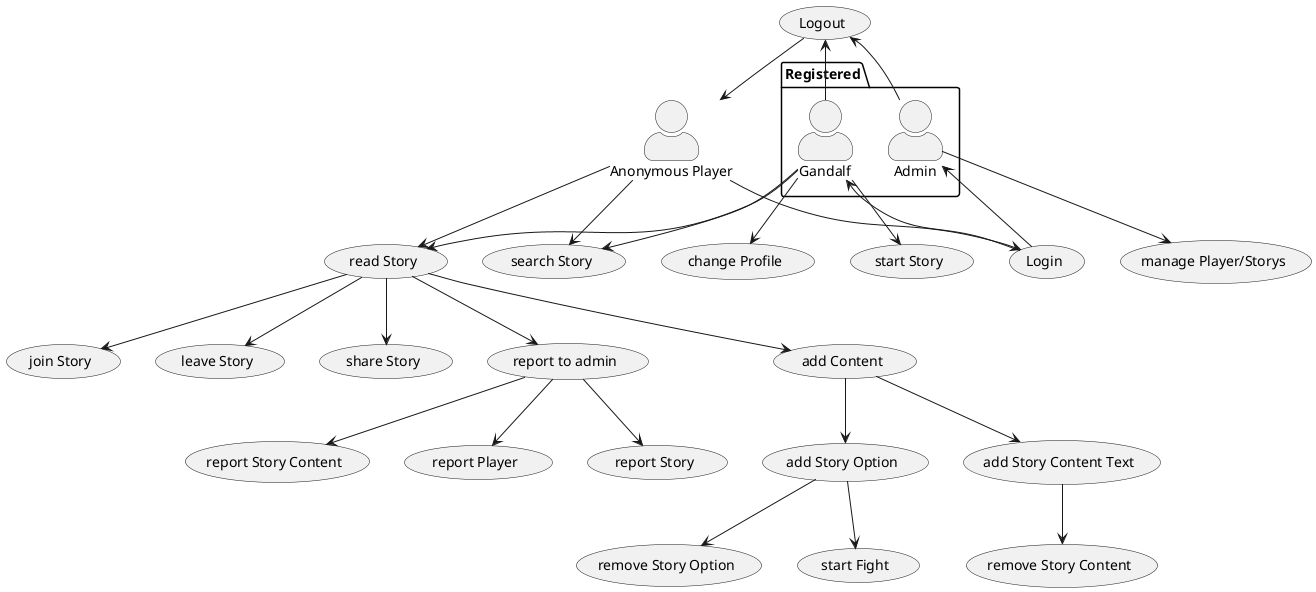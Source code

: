 @startuml
'https://plantuml.com/en/use-case-diagram
'left to right direction
top to bottom direction
'!theme spacelab
'skinparam monochrome reverse
skinparam actorStyle awesome


  usecase "Login" as login
  usecase "search Story" as search
  usecase "start Story" as start
  usecase "read Story" as read
  usecase "join Story" as join

  usecase "Logout" as logout
  usecase "change Profile" as profile
  usecase "leave Story" as leave
  usecase "share Story" as share
  usecase "report to admin" as report
  usecase "report Story" as repoStory
  usecase "report Story Content" as reportContent
  usecase "report Player" as repoPlayer
  usecase "remove Story Content" as delTxt
  usecase "add Content" as add
  usecase "add Story Content Text" as addTxt
  usecase "add Story Option" as addOpt
  usecase "remove Story Option" as delOpt
  usecase "start Fight" as fight
  usecase "manage Player/Storys" as manage

package "Registered" {
  actor "Gandalf" as regPlayer
  actor "Admin" as admin
}
regPlayer --> profile
regPlayer --> search
regPlayer --> read
read --> join
read --> leave
regPlayer --> start
read --> share
read --> report
report --> repoStory
report --> reportContent
report --> repoPlayer
read --> add
add --> addTxt
addTxt --> delTxt
add --> addOpt
addOpt --> delOpt
addOpt --> fight

actor "Anonymous Player" as player
player --> login
player --> search
player --> read

admin --> logout
admin --> manage
regPlayer --> logout
login --> regPlayer
login --> admin
logout --> player



@enduml
